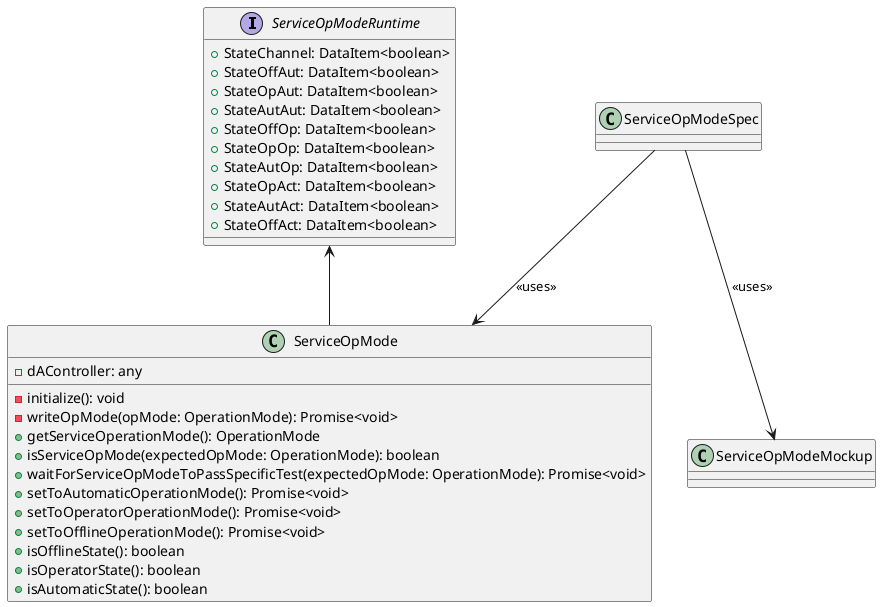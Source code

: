 /*
 * MIT License
 *
 * Copyright (c) 2021 P2O-Lab <p2o-lab@mailbox.tu-dresden.de>,
 * Chair for Process Control Systems, Technische Universität Dresden
 *
 * Permission is hereby granted, free of charge, to any person obtaining a copy
 * of this software and associated documentation files (the "Software"), to deal
 * in the Software without restriction, including without limitation the rights
 * to use, copy, modify, merge, publish, distribute, sublicense, and/or sell
 * copies of the Software, and to permit persons to whom the Software is
 * furnished to do so, subject to the following conditions:
 *
 * The above copyright notice and this permission notice shall be included in all
 * copies or substantial portions of the Software.
 *
 * THE SOFTWARE IS PROVIDED "AS IS", WITHOUT WARRANTY OF ANY KIND, EXPRESS OR
 * IMPLIED, INCLUDING BUT NOT LIMITED TO THE WARRANTIES OF MERCHANTABILITY,
 * FITNESS FOR A PARTICULAR PURPOSE AND NONINFRINGEMENT. IN NO EVENT SHALL THE
 * AUTHORS OR COPYRIGHT HOLDERS BE LIABLE FOR ANY CLAIM, DAMAGES OR OTHER
 * LIABILITY, WHETHER IN AN ACTION OF CONTRACT, TORT OR OTHERWISE, ARISING FROM,
 * OUT OF OR IN CONNECTION WITH THE SOFTWARE OR THE USE OR OTHER DEALINGS IN THE
 * SOFTWARE.
 */
 
@startuml
'https://plantuml.com/class-diagram

interface ServiceOpModeRuntime{
	+ StateChannel: DataItem<boolean>
	+ StateOffAut: DataItem<boolean>
	+ StateOpAut: DataItem<boolean>
	+ StateAutAut: DataItem<boolean>
	+ StateOffOp: DataItem<boolean>
	+ StateOpOp: DataItem<boolean>
	+ StateAutOp: DataItem<boolean>
	+ StateOpAct: DataItem<boolean>
	+ StateAutAct: DataItem<boolean>
	+ StateOffAct: DataItem<boolean>
}

class ServiceOpMode{
    - dAController: any
    - initialize(): void
    - writeOpMode(opMode: OperationMode): Promise<void>
    + getServiceOperationMode(): OperationMode
    + isServiceOpMode(expectedOpMode: OperationMode): boolean
    + waitForServiceOpModeToPassSpecificTest(expectedOpMode: OperationMode): Promise<void>
    + setToAutomaticOperationMode(): Promise<void>
    + setToOperatorOperationMode(): Promise<void>
    + setToOfflineOperationMode(): Promise<void>
    + isOfflineState(): boolean
    + isOperatorState(): boolean
    + isAutomaticState(): boolean
}

ServiceOpModeRuntime <-- ServiceOpMode
ServiceOpModeSpec --> ServiceOpMode : <<uses>>
ServiceOpModeSpec --> ServiceOpModeMockup : <<uses>>

@enduml
